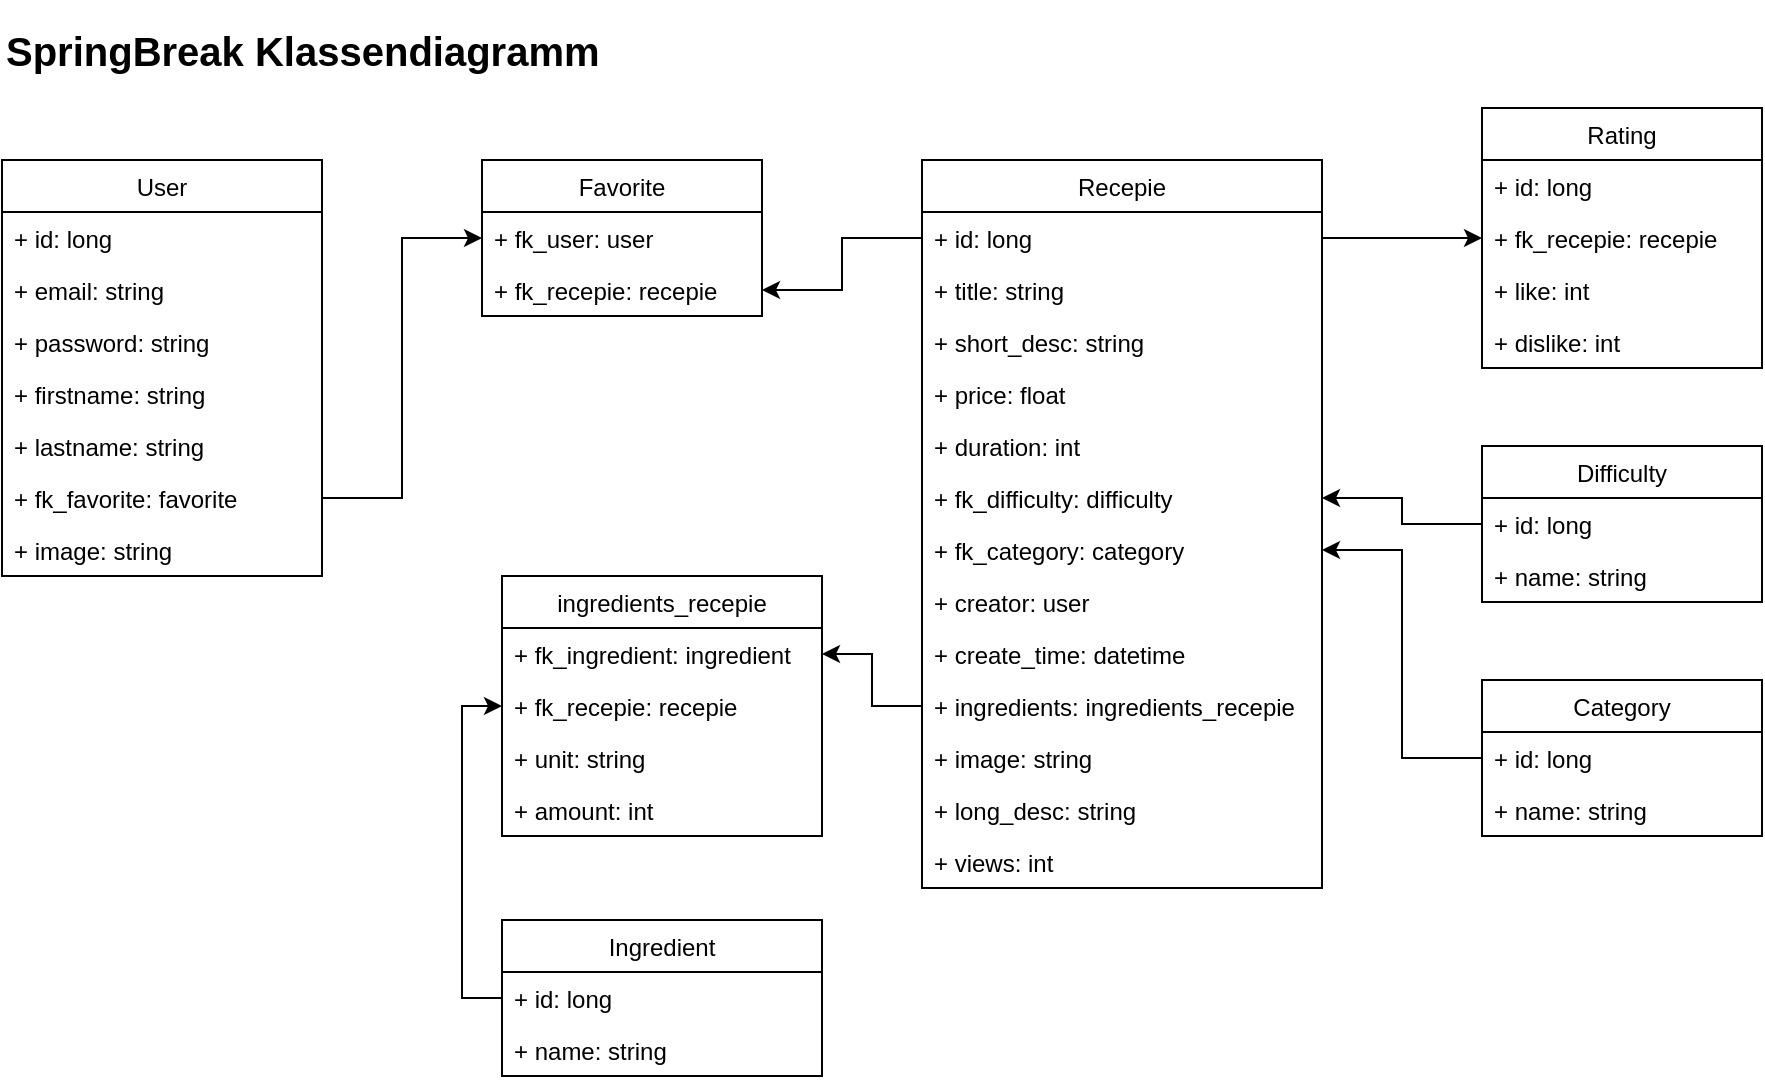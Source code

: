 <mxfile version="20.5.3" type="device"><diagram id="c7te0zzMxEwady6MdV_V" name="Seite-1"><mxGraphModel dx="946" dy="563" grid="1" gridSize="10" guides="1" tooltips="1" connect="1" arrows="1" fold="1" page="1" pageScale="1" pageWidth="827" pageHeight="1169" math="0" shadow="0"><root><mxCell id="0"/><mxCell id="1" parent="0"/><mxCell id="xiqNihjDW-oHundCrQYF-1" value="SpringBreak Klassendiagramm" style="text;html=1;strokeColor=none;fillColor=none;align=left;verticalAlign=bottom;whiteSpace=wrap;rounded=0;fontStyle=1;fontSize=20;" vertex="1" parent="1"><mxGeometry x="40" y="40" width="300" height="40" as="geometry"/></mxCell><mxCell id="xiqNihjDW-oHundCrQYF-7" value="User" style="swimlane;fontStyle=0;childLayout=stackLayout;horizontal=1;startSize=26;fillColor=none;horizontalStack=0;resizeParent=1;resizeParentMax=0;resizeLast=0;collapsible=1;marginBottom=0;fontSize=12;" vertex="1" parent="1"><mxGeometry x="40" y="120" width="160" height="208" as="geometry"><mxRectangle x="40" y="120" width="70" height="30" as="alternateBounds"/></mxGeometry></mxCell><mxCell id="xiqNihjDW-oHundCrQYF-8" value="+ id: long" style="text;strokeColor=none;fillColor=none;align=left;verticalAlign=top;spacingLeft=4;spacingRight=4;overflow=hidden;rotatable=0;points=[[0,0.5],[1,0.5]];portConstraint=eastwest;fontSize=12;" vertex="1" parent="xiqNihjDW-oHundCrQYF-7"><mxGeometry y="26" width="160" height="26" as="geometry"/></mxCell><mxCell id="xiqNihjDW-oHundCrQYF-9" value="+ email: string" style="text;strokeColor=none;fillColor=none;align=left;verticalAlign=top;spacingLeft=4;spacingRight=4;overflow=hidden;rotatable=0;points=[[0,0.5],[1,0.5]];portConstraint=eastwest;fontSize=12;" vertex="1" parent="xiqNihjDW-oHundCrQYF-7"><mxGeometry y="52" width="160" height="26" as="geometry"/></mxCell><mxCell id="xiqNihjDW-oHundCrQYF-19" value="+ password: string" style="text;strokeColor=none;fillColor=none;align=left;verticalAlign=top;spacingLeft=4;spacingRight=4;overflow=hidden;rotatable=0;points=[[0,0.5],[1,0.5]];portConstraint=eastwest;fontSize=12;" vertex="1" parent="xiqNihjDW-oHundCrQYF-7"><mxGeometry y="78" width="160" height="26" as="geometry"/></mxCell><mxCell id="xiqNihjDW-oHundCrQYF-18" value="+ firstname: string&#10;" style="text;strokeColor=none;fillColor=none;align=left;verticalAlign=top;spacingLeft=4;spacingRight=4;overflow=hidden;rotatable=0;points=[[0,0.5],[1,0.5]];portConstraint=eastwest;fontSize=12;" vertex="1" parent="xiqNihjDW-oHundCrQYF-7"><mxGeometry y="104" width="160" height="26" as="geometry"/></mxCell><mxCell id="xiqNihjDW-oHundCrQYF-10" value="+ lastname: string&#10;" style="text;strokeColor=none;fillColor=none;align=left;verticalAlign=top;spacingLeft=4;spacingRight=4;overflow=hidden;rotatable=0;points=[[0,0.5],[1,0.5]];portConstraint=eastwest;fontSize=12;" vertex="1" parent="xiqNihjDW-oHundCrQYF-7"><mxGeometry y="130" width="160" height="26" as="geometry"/></mxCell><mxCell id="xiqNihjDW-oHundCrQYF-20" value="+ fk_favorite: favorite" style="text;strokeColor=none;fillColor=none;align=left;verticalAlign=top;spacingLeft=4;spacingRight=4;overflow=hidden;rotatable=0;points=[[0,0.5],[1,0.5]];portConstraint=eastwest;fontSize=12;" vertex="1" parent="xiqNihjDW-oHundCrQYF-7"><mxGeometry y="156" width="160" height="26" as="geometry"/></mxCell><mxCell id="xiqNihjDW-oHundCrQYF-21" value="+ image: string" style="text;strokeColor=none;fillColor=none;align=left;verticalAlign=top;spacingLeft=4;spacingRight=4;overflow=hidden;rotatable=0;points=[[0,0.5],[1,0.5]];portConstraint=eastwest;fontSize=12;" vertex="1" parent="xiqNihjDW-oHundCrQYF-7"><mxGeometry y="182" width="160" height="26" as="geometry"/></mxCell><mxCell id="xiqNihjDW-oHundCrQYF-22" value="Favorite" style="swimlane;fontStyle=0;childLayout=stackLayout;horizontal=1;startSize=26;fillColor=none;horizontalStack=0;resizeParent=1;resizeParentMax=0;resizeLast=0;collapsible=1;marginBottom=0;fontSize=12;" vertex="1" parent="1"><mxGeometry x="280" y="120" width="140" height="78" as="geometry"/></mxCell><mxCell id="xiqNihjDW-oHundCrQYF-23" value="+ fk_user: user" style="text;strokeColor=none;fillColor=none;align=left;verticalAlign=top;spacingLeft=4;spacingRight=4;overflow=hidden;rotatable=0;points=[[0,0.5],[1,0.5]];portConstraint=eastwest;fontSize=12;" vertex="1" parent="xiqNihjDW-oHundCrQYF-22"><mxGeometry y="26" width="140" height="26" as="geometry"/></mxCell><mxCell id="xiqNihjDW-oHundCrQYF-24" value="+ fk_recepie: recepie" style="text;strokeColor=none;fillColor=none;align=left;verticalAlign=top;spacingLeft=4;spacingRight=4;overflow=hidden;rotatable=0;points=[[0,0.5],[1,0.5]];portConstraint=eastwest;fontSize=12;" vertex="1" parent="xiqNihjDW-oHundCrQYF-22"><mxGeometry y="52" width="140" height="26" as="geometry"/></mxCell><mxCell id="xiqNihjDW-oHundCrQYF-26" value="Recepie" style="swimlane;fontStyle=0;childLayout=stackLayout;horizontal=1;startSize=26;fillColor=none;horizontalStack=0;resizeParent=1;resizeParentMax=0;resizeLast=0;collapsible=1;marginBottom=0;fontSize=12;" vertex="1" parent="1"><mxGeometry x="500" y="120" width="200" height="364" as="geometry"/></mxCell><mxCell id="xiqNihjDW-oHundCrQYF-27" value="+ id: long" style="text;strokeColor=none;fillColor=none;align=left;verticalAlign=top;spacingLeft=4;spacingRight=4;overflow=hidden;rotatable=0;points=[[0,0.5],[1,0.5]];portConstraint=eastwest;fontSize=12;" vertex="1" parent="xiqNihjDW-oHundCrQYF-26"><mxGeometry y="26" width="200" height="26" as="geometry"/></mxCell><mxCell id="xiqNihjDW-oHundCrQYF-28" value="+ title: string" style="text;strokeColor=none;fillColor=none;align=left;verticalAlign=top;spacingLeft=4;spacingRight=4;overflow=hidden;rotatable=0;points=[[0,0.5],[1,0.5]];portConstraint=eastwest;fontSize=12;" vertex="1" parent="xiqNihjDW-oHundCrQYF-26"><mxGeometry y="52" width="200" height="26" as="geometry"/></mxCell><mxCell id="xiqNihjDW-oHundCrQYF-29" value="+ short_desc: string" style="text;strokeColor=none;fillColor=none;align=left;verticalAlign=top;spacingLeft=4;spacingRight=4;overflow=hidden;rotatable=0;points=[[0,0.5],[1,0.5]];portConstraint=eastwest;fontSize=12;" vertex="1" parent="xiqNihjDW-oHundCrQYF-26"><mxGeometry y="78" width="200" height="26" as="geometry"/></mxCell><mxCell id="xiqNihjDW-oHundCrQYF-30" value="+ price: float" style="text;strokeColor=none;fillColor=none;align=left;verticalAlign=top;spacingLeft=4;spacingRight=4;overflow=hidden;rotatable=0;points=[[0,0.5],[1,0.5]];portConstraint=eastwest;fontSize=12;" vertex="1" parent="xiqNihjDW-oHundCrQYF-26"><mxGeometry y="104" width="200" height="26" as="geometry"/></mxCell><mxCell id="xiqNihjDW-oHundCrQYF-31" value="+ duration: int" style="text;strokeColor=none;fillColor=none;align=left;verticalAlign=top;spacingLeft=4;spacingRight=4;overflow=hidden;rotatable=0;points=[[0,0.5],[1,0.5]];portConstraint=eastwest;fontSize=12;" vertex="1" parent="xiqNihjDW-oHundCrQYF-26"><mxGeometry y="130" width="200" height="26" as="geometry"/></mxCell><mxCell id="xiqNihjDW-oHundCrQYF-32" value="+ fk_difficulty: difficulty" style="text;strokeColor=none;fillColor=none;align=left;verticalAlign=top;spacingLeft=4;spacingRight=4;overflow=hidden;rotatable=0;points=[[0,0.5],[1,0.5]];portConstraint=eastwest;fontSize=12;" vertex="1" parent="xiqNihjDW-oHundCrQYF-26"><mxGeometry y="156" width="200" height="26" as="geometry"/></mxCell><mxCell id="xiqNihjDW-oHundCrQYF-69" value="+ fk_category: category" style="text;strokeColor=none;fillColor=none;align=left;verticalAlign=top;spacingLeft=4;spacingRight=4;overflow=hidden;rotatable=0;points=[[0,0.5],[1,0.5]];portConstraint=eastwest;fontSize=12;" vertex="1" parent="xiqNihjDW-oHundCrQYF-26"><mxGeometry y="182" width="200" height="26" as="geometry"/></mxCell><mxCell id="xiqNihjDW-oHundCrQYF-33" value="+ creator: user" style="text;strokeColor=none;fillColor=none;align=left;verticalAlign=top;spacingLeft=4;spacingRight=4;overflow=hidden;rotatable=0;points=[[0,0.5],[1,0.5]];portConstraint=eastwest;fontSize=12;" vertex="1" parent="xiqNihjDW-oHundCrQYF-26"><mxGeometry y="208" width="200" height="26" as="geometry"/></mxCell><mxCell id="xiqNihjDW-oHundCrQYF-34" value="+ create_time: datetime" style="text;strokeColor=none;fillColor=none;align=left;verticalAlign=top;spacingLeft=4;spacingRight=4;overflow=hidden;rotatable=0;points=[[0,0.5],[1,0.5]];portConstraint=eastwest;fontSize=12;" vertex="1" parent="xiqNihjDW-oHundCrQYF-26"><mxGeometry y="234" width="200" height="26" as="geometry"/></mxCell><mxCell id="xiqNihjDW-oHundCrQYF-35" value="+ ingredients: ingredients_recepie" style="text;strokeColor=none;fillColor=none;align=left;verticalAlign=top;spacingLeft=4;spacingRight=4;overflow=hidden;rotatable=0;points=[[0,0.5],[1,0.5]];portConstraint=eastwest;fontSize=12;" vertex="1" parent="xiqNihjDW-oHundCrQYF-26"><mxGeometry y="260" width="200" height="26" as="geometry"/></mxCell><mxCell id="xiqNihjDW-oHundCrQYF-36" value="+ image: string" style="text;strokeColor=none;fillColor=none;align=left;verticalAlign=top;spacingLeft=4;spacingRight=4;overflow=hidden;rotatable=0;points=[[0,0.5],[1,0.5]];portConstraint=eastwest;fontSize=12;" vertex="1" parent="xiqNihjDW-oHundCrQYF-26"><mxGeometry y="286" width="200" height="26" as="geometry"/></mxCell><mxCell id="xiqNihjDW-oHundCrQYF-37" value="+ long_desc: string" style="text;strokeColor=none;fillColor=none;align=left;verticalAlign=top;spacingLeft=4;spacingRight=4;overflow=hidden;rotatable=0;points=[[0,0.5],[1,0.5]];portConstraint=eastwest;fontSize=12;" vertex="1" parent="xiqNihjDW-oHundCrQYF-26"><mxGeometry y="312" width="200" height="26" as="geometry"/></mxCell><mxCell id="xiqNihjDW-oHundCrQYF-38" value="+ views: int" style="text;strokeColor=none;fillColor=none;align=left;verticalAlign=top;spacingLeft=4;spacingRight=4;overflow=hidden;rotatable=0;points=[[0,0.5],[1,0.5]];portConstraint=eastwest;fontSize=12;" vertex="1" parent="xiqNihjDW-oHundCrQYF-26"><mxGeometry y="338" width="200" height="26" as="geometry"/></mxCell><mxCell id="xiqNihjDW-oHundCrQYF-39" value="Difficulty" style="swimlane;fontStyle=0;childLayout=stackLayout;horizontal=1;startSize=26;fillColor=none;horizontalStack=0;resizeParent=1;resizeParentMax=0;resizeLast=0;collapsible=1;marginBottom=0;fontSize=12;" vertex="1" parent="1"><mxGeometry x="780" y="263" width="140" height="78" as="geometry"/></mxCell><mxCell id="xiqNihjDW-oHundCrQYF-40" value="+ id: long" style="text;strokeColor=none;fillColor=none;align=left;verticalAlign=top;spacingLeft=4;spacingRight=4;overflow=hidden;rotatable=0;points=[[0,0.5],[1,0.5]];portConstraint=eastwest;fontSize=12;" vertex="1" parent="xiqNihjDW-oHundCrQYF-39"><mxGeometry y="26" width="140" height="26" as="geometry"/></mxCell><mxCell id="xiqNihjDW-oHundCrQYF-41" value="+ name: string" style="text;strokeColor=none;fillColor=none;align=left;verticalAlign=top;spacingLeft=4;spacingRight=4;overflow=hidden;rotatable=0;points=[[0,0.5],[1,0.5]];portConstraint=eastwest;fontSize=12;" vertex="1" parent="xiqNihjDW-oHundCrQYF-39"><mxGeometry y="52" width="140" height="26" as="geometry"/></mxCell><mxCell id="xiqNihjDW-oHundCrQYF-47" value="Category" style="swimlane;fontStyle=0;childLayout=stackLayout;horizontal=1;startSize=26;fillColor=none;horizontalStack=0;resizeParent=1;resizeParentMax=0;resizeLast=0;collapsible=1;marginBottom=0;fontSize=12;" vertex="1" parent="1"><mxGeometry x="780" y="380" width="140" height="78" as="geometry"/></mxCell><mxCell id="xiqNihjDW-oHundCrQYF-48" value="+ id: long" style="text;strokeColor=none;fillColor=none;align=left;verticalAlign=top;spacingLeft=4;spacingRight=4;overflow=hidden;rotatable=0;points=[[0,0.5],[1,0.5]];portConstraint=eastwest;fontSize=12;" vertex="1" parent="xiqNihjDW-oHundCrQYF-47"><mxGeometry y="26" width="140" height="26" as="geometry"/></mxCell><mxCell id="xiqNihjDW-oHundCrQYF-49" value="+ name: string" style="text;strokeColor=none;fillColor=none;align=left;verticalAlign=top;spacingLeft=4;spacingRight=4;overflow=hidden;rotatable=0;points=[[0,0.5],[1,0.5]];portConstraint=eastwest;fontSize=12;" vertex="1" parent="xiqNihjDW-oHundCrQYF-47"><mxGeometry y="52" width="140" height="26" as="geometry"/></mxCell><mxCell id="xiqNihjDW-oHundCrQYF-55" value="Ingredient" style="swimlane;fontStyle=0;childLayout=stackLayout;horizontal=1;startSize=26;fillColor=none;horizontalStack=0;resizeParent=1;resizeParentMax=0;resizeLast=0;collapsible=1;marginBottom=0;fontSize=12;" vertex="1" parent="1"><mxGeometry x="290" y="500" width="160" height="78" as="geometry"/></mxCell><mxCell id="xiqNihjDW-oHundCrQYF-56" value="+ id: long" style="text;strokeColor=none;fillColor=none;align=left;verticalAlign=top;spacingLeft=4;spacingRight=4;overflow=hidden;rotatable=0;points=[[0,0.5],[1,0.5]];portConstraint=eastwest;fontSize=12;" vertex="1" parent="xiqNihjDW-oHundCrQYF-55"><mxGeometry y="26" width="160" height="26" as="geometry"/></mxCell><mxCell id="xiqNihjDW-oHundCrQYF-57" value="+ name: string" style="text;strokeColor=none;fillColor=none;align=left;verticalAlign=top;spacingLeft=4;spacingRight=4;overflow=hidden;rotatable=0;points=[[0,0.5],[1,0.5]];portConstraint=eastwest;fontSize=12;" vertex="1" parent="xiqNihjDW-oHundCrQYF-55"><mxGeometry y="52" width="160" height="26" as="geometry"/></mxCell><mxCell id="xiqNihjDW-oHundCrQYF-58" value="ingredients_recepie" style="swimlane;fontStyle=0;childLayout=stackLayout;horizontal=1;startSize=26;fillColor=none;horizontalStack=0;resizeParent=1;resizeParentMax=0;resizeLast=0;collapsible=1;marginBottom=0;fontSize=12;" vertex="1" parent="1"><mxGeometry x="290" y="328" width="160" height="130" as="geometry"/></mxCell><mxCell id="xiqNihjDW-oHundCrQYF-59" value="+ fk_ingredient: ingredient" style="text;strokeColor=none;fillColor=none;align=left;verticalAlign=top;spacingLeft=4;spacingRight=4;overflow=hidden;rotatable=0;points=[[0,0.5],[1,0.5]];portConstraint=eastwest;fontSize=12;" vertex="1" parent="xiqNihjDW-oHundCrQYF-58"><mxGeometry y="26" width="160" height="26" as="geometry"/></mxCell><mxCell id="xiqNihjDW-oHundCrQYF-60" value="+ fk_recepie: recepie" style="text;strokeColor=none;fillColor=none;align=left;verticalAlign=top;spacingLeft=4;spacingRight=4;overflow=hidden;rotatable=0;points=[[0,0.5],[1,0.5]];portConstraint=eastwest;fontSize=12;" vertex="1" parent="xiqNihjDW-oHundCrQYF-58"><mxGeometry y="52" width="160" height="26" as="geometry"/></mxCell><mxCell id="xiqNihjDW-oHundCrQYF-62" value="+ unit: string" style="text;strokeColor=none;fillColor=none;align=left;verticalAlign=top;spacingLeft=4;spacingRight=4;overflow=hidden;rotatable=0;points=[[0,0.5],[1,0.5]];portConstraint=eastwest;fontSize=12;" vertex="1" parent="xiqNihjDW-oHundCrQYF-58"><mxGeometry y="78" width="160" height="26" as="geometry"/></mxCell><mxCell id="xiqNihjDW-oHundCrQYF-61" value="+ amount: int" style="text;strokeColor=none;fillColor=none;align=left;verticalAlign=top;spacingLeft=4;spacingRight=4;overflow=hidden;rotatable=0;points=[[0,0.5],[1,0.5]];portConstraint=eastwest;fontSize=12;" vertex="1" parent="xiqNihjDW-oHundCrQYF-58"><mxGeometry y="104" width="160" height="26" as="geometry"/></mxCell><mxCell id="xiqNihjDW-oHundCrQYF-63" style="edgeStyle=orthogonalEdgeStyle;rounded=0;orthogonalLoop=1;jettySize=auto;html=1;fontSize=12;endArrow=none;endFill=0;startArrow=classic;startFill=1;" edge="1" parent="1" source="xiqNihjDW-oHundCrQYF-23" target="xiqNihjDW-oHundCrQYF-20"><mxGeometry relative="1" as="geometry"/></mxCell><mxCell id="xiqNihjDW-oHundCrQYF-64" style="edgeStyle=orthogonalEdgeStyle;rounded=0;orthogonalLoop=1;jettySize=auto;html=1;fontSize=12;endArrow=none;endFill=0;startArrow=classic;startFill=1;" edge="1" parent="1" source="xiqNihjDW-oHundCrQYF-24" target="xiqNihjDW-oHundCrQYF-27"><mxGeometry relative="1" as="geometry"/></mxCell><mxCell id="xiqNihjDW-oHundCrQYF-65" style="edgeStyle=orthogonalEdgeStyle;rounded=0;orthogonalLoop=1;jettySize=auto;html=1;fontSize=12;" edge="1" parent="1" source="xiqNihjDW-oHundCrQYF-35" target="xiqNihjDW-oHundCrQYF-59"><mxGeometry relative="1" as="geometry"/></mxCell><mxCell id="xiqNihjDW-oHundCrQYF-66" style="edgeStyle=orthogonalEdgeStyle;rounded=0;orthogonalLoop=1;jettySize=auto;html=1;fontSize=12;entryX=0;entryY=0.5;entryDx=0;entryDy=0;startArrow=classic;startFill=1;endArrow=none;endFill=0;" edge="1" parent="1" source="xiqNihjDW-oHundCrQYF-60" target="xiqNihjDW-oHundCrQYF-56"><mxGeometry relative="1" as="geometry"/></mxCell><mxCell id="xiqNihjDW-oHundCrQYF-67" style="edgeStyle=orthogonalEdgeStyle;rounded=0;orthogonalLoop=1;jettySize=auto;html=1;fontSize=12;startArrow=none;startFill=0;endArrow=classic;endFill=1;" edge="1" parent="1" source="xiqNihjDW-oHundCrQYF-40" target="xiqNihjDW-oHundCrQYF-32"><mxGeometry relative="1" as="geometry"/></mxCell><mxCell id="xiqNihjDW-oHundCrQYF-70" style="edgeStyle=orthogonalEdgeStyle;rounded=0;orthogonalLoop=1;jettySize=auto;html=1;fontSize=12;startArrow=none;startFill=0;endArrow=classic;endFill=1;" edge="1" parent="1" source="xiqNihjDW-oHundCrQYF-48" target="xiqNihjDW-oHundCrQYF-69"><mxGeometry relative="1" as="geometry"/></mxCell><mxCell id="xiqNihjDW-oHundCrQYF-72" style="edgeStyle=orthogonalEdgeStyle;rounded=0;orthogonalLoop=1;jettySize=auto;html=1;fontSize=12;startArrow=none;startFill=0;endArrow=classic;endFill=1;entryX=0;entryY=0.5;entryDx=0;entryDy=0;" edge="1" parent="1" source="xiqNihjDW-oHundCrQYF-27" target="xiqNihjDW-oHundCrQYF-52"><mxGeometry relative="1" as="geometry"/></mxCell><mxCell id="xiqNihjDW-oHundCrQYF-50" value="Rating" style="swimlane;fontStyle=0;childLayout=stackLayout;horizontal=1;startSize=26;fillColor=none;horizontalStack=0;resizeParent=1;resizeParentMax=0;resizeLast=0;collapsible=1;marginBottom=0;fontSize=12;" vertex="1" parent="1"><mxGeometry x="780" y="94" width="140" height="130" as="geometry"/></mxCell><mxCell id="xiqNihjDW-oHundCrQYF-51" value="+ id: long" style="text;strokeColor=none;fillColor=none;align=left;verticalAlign=top;spacingLeft=4;spacingRight=4;overflow=hidden;rotatable=0;points=[[0,0.5],[1,0.5]];portConstraint=eastwest;fontSize=12;" vertex="1" parent="xiqNihjDW-oHundCrQYF-50"><mxGeometry y="26" width="140" height="26" as="geometry"/></mxCell><mxCell id="xiqNihjDW-oHundCrQYF-52" value="+ fk_recepie: recepie" style="text;strokeColor=none;fillColor=none;align=left;verticalAlign=top;spacingLeft=4;spacingRight=4;overflow=hidden;rotatable=0;points=[[0,0.5],[1,0.5]];portConstraint=eastwest;fontSize=12;" vertex="1" parent="xiqNihjDW-oHundCrQYF-50"><mxGeometry y="52" width="140" height="26" as="geometry"/></mxCell><mxCell id="xiqNihjDW-oHundCrQYF-53" value="+ like: int" style="text;strokeColor=none;fillColor=none;align=left;verticalAlign=top;spacingLeft=4;spacingRight=4;overflow=hidden;rotatable=0;points=[[0,0.5],[1,0.5]];portConstraint=eastwest;fontSize=12;" vertex="1" parent="xiqNihjDW-oHundCrQYF-50"><mxGeometry y="78" width="140" height="26" as="geometry"/></mxCell><mxCell id="xiqNihjDW-oHundCrQYF-54" value="+ dislike: int" style="text;strokeColor=none;fillColor=none;align=left;verticalAlign=top;spacingLeft=4;spacingRight=4;overflow=hidden;rotatable=0;points=[[0,0.5],[1,0.5]];portConstraint=eastwest;fontSize=12;" vertex="1" parent="xiqNihjDW-oHundCrQYF-50"><mxGeometry y="104" width="140" height="26" as="geometry"/></mxCell></root></mxGraphModel></diagram></mxfile>